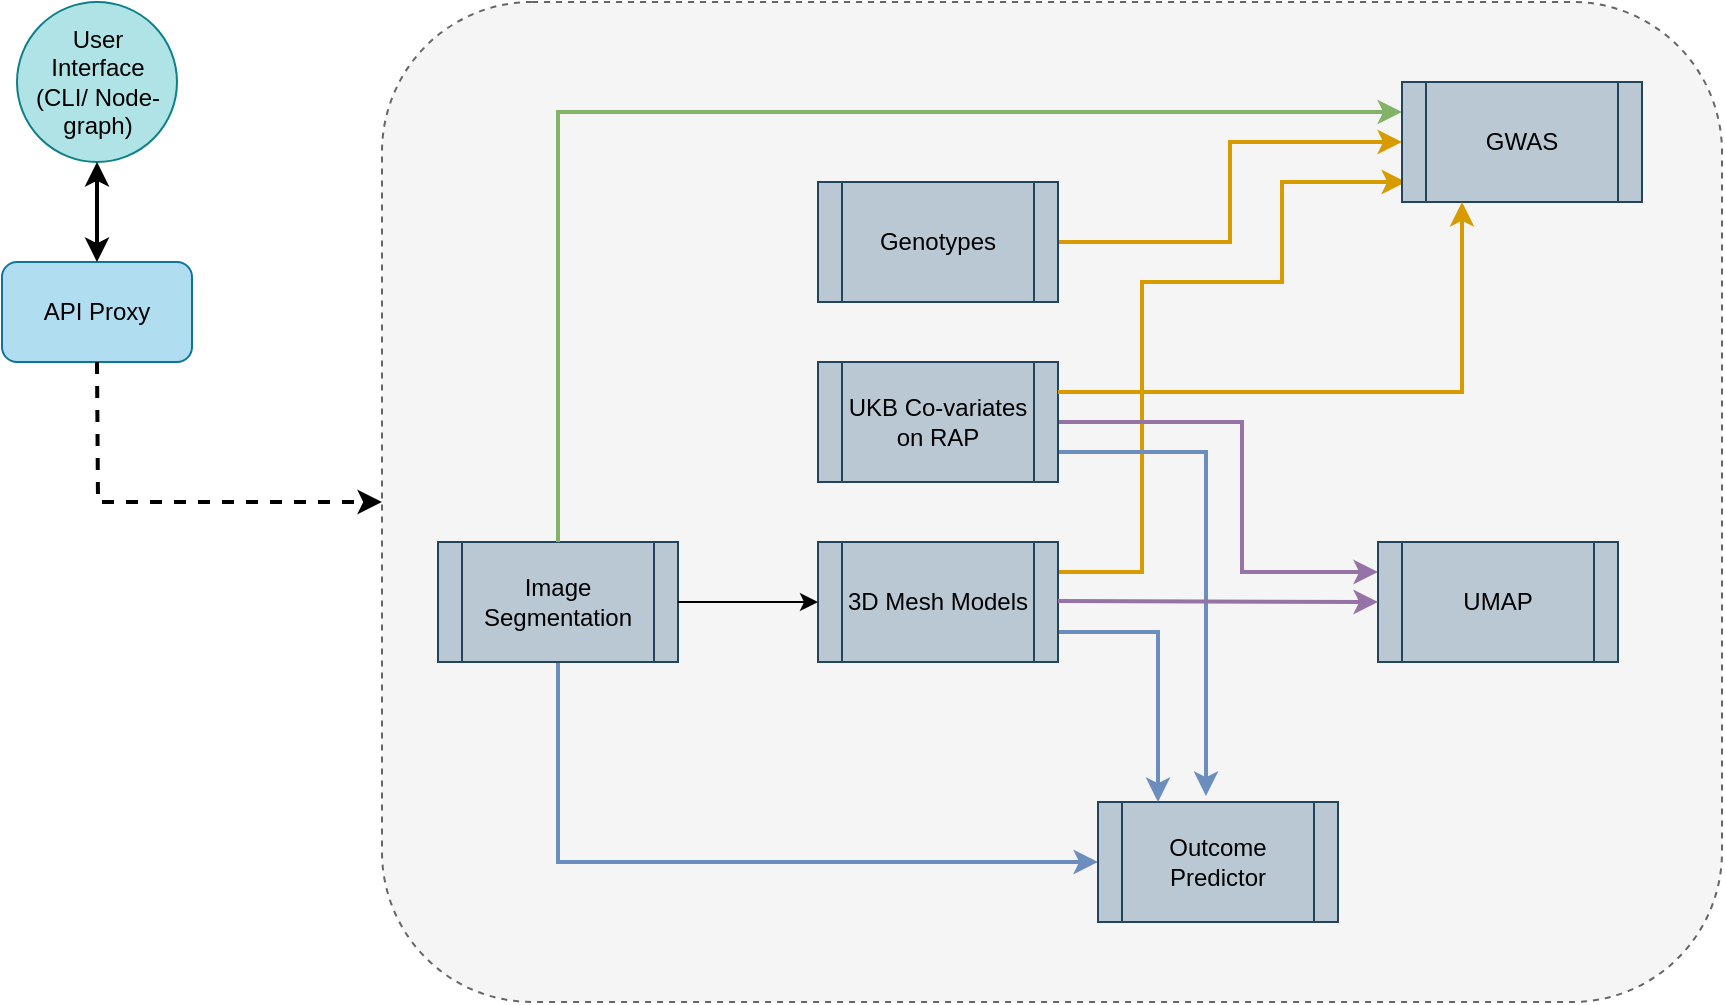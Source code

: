 <mxfile version="21.1.4" type="github">
  <diagram name="Page-1" id="ixbjyMRgIoaiPXeNXxI4">
    <mxGraphModel dx="2074" dy="1006" grid="1" gridSize="10" guides="1" tooltips="1" connect="1" arrows="1" fold="1" page="1" pageScale="1" pageWidth="827" pageHeight="1169" math="0" shadow="0">
      <root>
        <mxCell id="0" />
        <mxCell id="1" parent="0" />
        <mxCell id="avNf60Yknw0eev5qGLZW-18" value="" style="rounded=1;whiteSpace=wrap;html=1;fillColor=#f5f5f5;dashed=1;fontColor=#333333;strokeColor=#666666;" vertex="1" parent="1">
          <mxGeometry x="210" y="100" width="670" height="500" as="geometry" />
        </mxCell>
        <mxCell id="avNf60Yknw0eev5qGLZW-2" value="API Proxy" style="rounded=1;whiteSpace=wrap;html=1;fillColor=#b1ddf0;strokeColor=#10739e;" vertex="1" parent="1">
          <mxGeometry x="20" y="230" width="95" height="50" as="geometry" />
        </mxCell>
        <mxCell id="avNf60Yknw0eev5qGLZW-4" value="User &lt;br&gt;Interface&lt;br&gt;(CLI/ Node-graph)" style="ellipse;whiteSpace=wrap;html=1;aspect=fixed;fillColor=#b0e3e6;strokeColor=#0e8088;" vertex="1" parent="1">
          <mxGeometry x="27.5" y="100" width="80" height="80" as="geometry" />
        </mxCell>
        <mxCell id="avNf60Yknw0eev5qGLZW-9" value="" style="endArrow=classic;startArrow=classic;html=1;rounded=0;entryX=0.5;entryY=1;entryDx=0;entryDy=0;strokeWidth=2;" edge="1" parent="1" source="avNf60Yknw0eev5qGLZW-2" target="avNf60Yknw0eev5qGLZW-4">
          <mxGeometry width="50" height="50" relative="1" as="geometry">
            <mxPoint x="355" y="480" as="sourcePoint" />
            <mxPoint x="405" y="430" as="targetPoint" />
          </mxGeometry>
        </mxCell>
        <mxCell id="avNf60Yknw0eev5qGLZW-27" style="edgeStyle=orthogonalEdgeStyle;rounded=0;orthogonalLoop=1;jettySize=auto;html=1;exitX=0.5;exitY=1;exitDx=0;exitDy=0;entryX=0;entryY=0.5;entryDx=0;entryDy=0;fillColor=#dae8fc;strokeColor=#6c8ebf;strokeWidth=2;" edge="1" parent="1" source="avNf60Yknw0eev5qGLZW-11" target="avNf60Yknw0eev5qGLZW-12">
          <mxGeometry relative="1" as="geometry" />
        </mxCell>
        <mxCell id="avNf60Yknw0eev5qGLZW-11" value="Image Segmentation" style="shape=process;whiteSpace=wrap;html=1;backgroundOutline=1;fillColor=#bac8d3;strokeColor=#23445d;" vertex="1" parent="1">
          <mxGeometry x="238" y="370" width="120" height="60" as="geometry" />
        </mxCell>
        <mxCell id="avNf60Yknw0eev5qGLZW-12" value="Outcome Predictor" style="shape=process;whiteSpace=wrap;html=1;backgroundOutline=1;fillColor=#bac8d3;strokeColor=#23445d;" vertex="1" parent="1">
          <mxGeometry x="568" y="500" width="120" height="60" as="geometry" />
        </mxCell>
        <mxCell id="avNf60Yknw0eev5qGLZW-28" style="edgeStyle=orthogonalEdgeStyle;rounded=0;orthogonalLoop=1;jettySize=auto;html=1;exitX=1;exitY=0.75;exitDx=0;exitDy=0;entryX=0.25;entryY=0;entryDx=0;entryDy=0;fillColor=#dae8fc;strokeColor=#6c8ebf;strokeWidth=2;" edge="1" parent="1" source="avNf60Yknw0eev5qGLZW-13" target="avNf60Yknw0eev5qGLZW-12">
          <mxGeometry relative="1" as="geometry" />
        </mxCell>
        <mxCell id="avNf60Yknw0eev5qGLZW-32" style="edgeStyle=orthogonalEdgeStyle;rounded=0;orthogonalLoop=1;jettySize=auto;html=1;exitX=1;exitY=0.25;exitDx=0;exitDy=0;entryX=0.017;entryY=0.833;entryDx=0;entryDy=0;entryPerimeter=0;fillColor=#ffe6cc;strokeColor=#d79b00;strokeWidth=2;" edge="1" parent="1" source="avNf60Yknw0eev5qGLZW-13" target="avNf60Yknw0eev5qGLZW-17">
          <mxGeometry relative="1" as="geometry">
            <mxPoint x="700" y="190" as="targetPoint" />
            <Array as="points">
              <mxPoint x="590" y="385" />
              <mxPoint x="590" y="240" />
              <mxPoint x="660" y="240" />
              <mxPoint x="660" y="190" />
            </Array>
          </mxGeometry>
        </mxCell>
        <mxCell id="avNf60Yknw0eev5qGLZW-13" value="3D Mesh Models" style="shape=process;whiteSpace=wrap;html=1;backgroundOutline=1;fillColor=#bac8d3;strokeColor=#23445d;" vertex="1" parent="1">
          <mxGeometry x="428" y="370" width="120" height="60" as="geometry" />
        </mxCell>
        <mxCell id="avNf60Yknw0eev5qGLZW-29" style="edgeStyle=orthogonalEdgeStyle;rounded=0;orthogonalLoop=1;jettySize=auto;html=1;exitX=1;exitY=0.75;exitDx=0;exitDy=0;entryX=0.45;entryY=-0.05;entryDx=0;entryDy=0;entryPerimeter=0;fillColor=#dae8fc;strokeColor=#6c8ebf;strokeWidth=2;" edge="1" parent="1" source="avNf60Yknw0eev5qGLZW-14" target="avNf60Yknw0eev5qGLZW-12">
          <mxGeometry relative="1" as="geometry" />
        </mxCell>
        <mxCell id="avNf60Yknw0eev5qGLZW-30" style="edgeStyle=orthogonalEdgeStyle;rounded=0;orthogonalLoop=1;jettySize=auto;html=1;exitX=1;exitY=0.5;exitDx=0;exitDy=0;entryX=0;entryY=0.25;entryDx=0;entryDy=0;fillColor=#e1d5e7;strokeColor=#9673a6;strokeWidth=2;" edge="1" parent="1" source="avNf60Yknw0eev5qGLZW-14" target="avNf60Yknw0eev5qGLZW-16">
          <mxGeometry relative="1" as="geometry">
            <Array as="points">
              <mxPoint x="640" y="310" />
              <mxPoint x="640" y="385" />
            </Array>
          </mxGeometry>
        </mxCell>
        <mxCell id="avNf60Yknw0eev5qGLZW-14" value="UKB Co-variates on RAP" style="shape=process;whiteSpace=wrap;html=1;backgroundOutline=1;fillColor=#bac8d3;strokeColor=#23445d;" vertex="1" parent="1">
          <mxGeometry x="428" y="280" width="120" height="60" as="geometry" />
        </mxCell>
        <mxCell id="avNf60Yknw0eev5qGLZW-26" style="edgeStyle=orthogonalEdgeStyle;rounded=0;orthogonalLoop=1;jettySize=auto;html=1;exitX=1;exitY=0.5;exitDx=0;exitDy=0;entryX=0;entryY=0.5;entryDx=0;entryDy=0;fillColor=#ffe6cc;strokeColor=#d79b00;strokeWidth=2;" edge="1" parent="1" source="avNf60Yknw0eev5qGLZW-15" target="avNf60Yknw0eev5qGLZW-17">
          <mxGeometry relative="1" as="geometry" />
        </mxCell>
        <mxCell id="avNf60Yknw0eev5qGLZW-33" style="edgeStyle=orthogonalEdgeStyle;rounded=0;orthogonalLoop=1;jettySize=auto;html=1;exitX=0.5;exitY=0;exitDx=0;exitDy=0;entryX=0;entryY=0.25;entryDx=0;entryDy=0;fillColor=#d5e8d4;strokeColor=#82b366;strokeWidth=2;" edge="1" parent="1" source="avNf60Yknw0eev5qGLZW-11" target="avNf60Yknw0eev5qGLZW-17">
          <mxGeometry relative="1" as="geometry">
            <mxPoint x="700" y="130" as="targetPoint" />
            <Array as="points">
              <mxPoint x="298" y="155" />
            </Array>
          </mxGeometry>
        </mxCell>
        <mxCell id="avNf60Yknw0eev5qGLZW-15" value="Genotypes" style="shape=process;whiteSpace=wrap;html=1;backgroundOutline=1;fillColor=#bac8d3;strokeColor=#23445d;" vertex="1" parent="1">
          <mxGeometry x="428" y="190" width="120" height="60" as="geometry" />
        </mxCell>
        <mxCell id="avNf60Yknw0eev5qGLZW-16" value="UMAP" style="shape=process;whiteSpace=wrap;html=1;backgroundOutline=1;fillColor=#bac8d3;strokeColor=#23445d;" vertex="1" parent="1">
          <mxGeometry x="708" y="370" width="120" height="60" as="geometry" />
        </mxCell>
        <mxCell id="avNf60Yknw0eev5qGLZW-17" value="GWAS" style="shape=process;whiteSpace=wrap;html=1;backgroundOutline=1;fillColor=#bac8d3;strokeColor=#23445d;" vertex="1" parent="1">
          <mxGeometry x="720" y="140" width="120" height="60" as="geometry" />
        </mxCell>
        <mxCell id="avNf60Yknw0eev5qGLZW-19" value="" style="endArrow=classic;html=1;rounded=0;exitX=1;exitY=0.5;exitDx=0;exitDy=0;entryX=0;entryY=0.5;entryDx=0;entryDy=0;" edge="1" parent="1" source="avNf60Yknw0eev5qGLZW-11" target="avNf60Yknw0eev5qGLZW-13">
          <mxGeometry width="50" height="50" relative="1" as="geometry">
            <mxPoint x="390" y="500" as="sourcePoint" />
            <mxPoint x="440" y="450" as="targetPoint" />
          </mxGeometry>
        </mxCell>
        <mxCell id="avNf60Yknw0eev5qGLZW-20" value="" style="endArrow=classic;html=1;rounded=0;exitX=1;exitY=0.5;exitDx=0;exitDy=0;entryX=0;entryY=0.5;entryDx=0;entryDy=0;fillColor=#e1d5e7;strokeColor=#9673a6;strokeWidth=2;" edge="1" parent="1" target="avNf60Yknw0eev5qGLZW-16">
          <mxGeometry width="50" height="50" relative="1" as="geometry">
            <mxPoint x="548" y="399.5" as="sourcePoint" />
            <mxPoint x="618" y="399.5" as="targetPoint" />
          </mxGeometry>
        </mxCell>
        <mxCell id="avNf60Yknw0eev5qGLZW-34" style="edgeStyle=orthogonalEdgeStyle;rounded=0;orthogonalLoop=1;jettySize=auto;html=1;exitX=1;exitY=0.5;exitDx=0;exitDy=0;entryX=0.25;entryY=1;entryDx=0;entryDy=0;fillColor=#ffe6cc;strokeColor=#d79b00;strokeWidth=2;" edge="1" parent="1" target="avNf60Yknw0eev5qGLZW-17">
          <mxGeometry relative="1" as="geometry">
            <mxPoint x="548" y="295" as="sourcePoint" />
            <mxPoint x="750" y="210" as="targetPoint" />
            <Array as="points">
              <mxPoint x="750" y="295" />
            </Array>
          </mxGeometry>
        </mxCell>
        <mxCell id="avNf60Yknw0eev5qGLZW-36" value="" style="endArrow=classic;html=1;rounded=0;exitX=0.5;exitY=1;exitDx=0;exitDy=0;entryX=0;entryY=0.5;entryDx=0;entryDy=0;dashed=1;strokeWidth=2;" edge="1" parent="1" source="avNf60Yknw0eev5qGLZW-2" target="avNf60Yknw0eev5qGLZW-18">
          <mxGeometry width="50" height="50" relative="1" as="geometry">
            <mxPoint x="80" y="450" as="sourcePoint" />
            <mxPoint x="130" y="400" as="targetPoint" />
            <Array as="points">
              <mxPoint x="68" y="350" />
            </Array>
          </mxGeometry>
        </mxCell>
      </root>
    </mxGraphModel>
  </diagram>
</mxfile>
